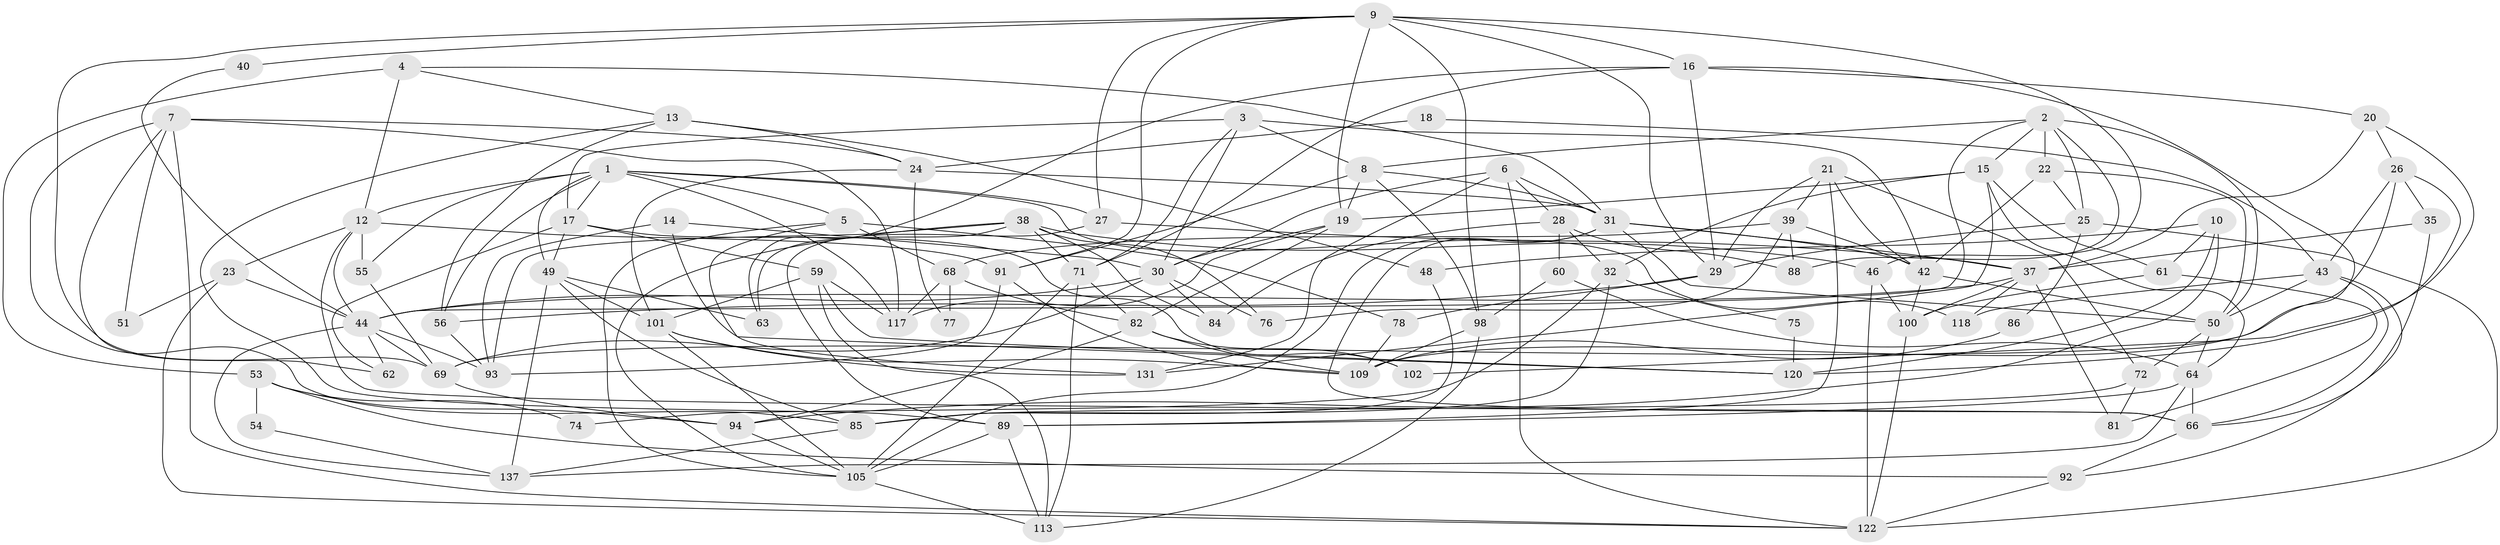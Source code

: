 // original degree distribution, {6: 0.08695652173913043, 4: 0.2391304347826087, 2: 0.10869565217391304, 5: 0.2898550724637681, 3: 0.26811594202898553, 7: 0.007246376811594203}
// Generated by graph-tools (version 1.1) at 2025/11/02/27/25 16:11:21]
// undirected, 88 vertices, 217 edges
graph export_dot {
graph [start="1"]
  node [color=gray90,style=filled];
  1 [super="+138"];
  2 [super="+96"];
  3 [super="+73"];
  4;
  5;
  6 [super="+45"];
  7;
  8 [super="+52"];
  9 [super="+11"];
  10;
  12 [super="+95"];
  13 [super="+34"];
  14 [super="+87"];
  15 [super="+58"];
  16 [super="+119"];
  17 [super="+33"];
  18;
  19 [super="+126"];
  20;
  21 [super="+36"];
  22;
  23 [super="+67"];
  24 [super="+108"];
  25;
  26 [super="+103"];
  27 [super="+124"];
  28 [super="+104"];
  29 [super="+70"];
  30 [super="+79"];
  31 [super="+111"];
  32 [super="+41"];
  35;
  37 [super="+47"];
  38 [super="+127"];
  39 [super="+135"];
  40;
  42 [super="+110"];
  43 [super="+115"];
  44 [super="+80"];
  46 [super="+57"];
  48;
  49 [super="+116"];
  50 [super="+83"];
  51;
  53 [super="+134"];
  54;
  55;
  56;
  59;
  60;
  61 [super="+99"];
  62;
  63;
  64 [super="+65"];
  66 [super="+114"];
  68;
  69;
  71 [super="+129"];
  72;
  74;
  75;
  76;
  77;
  78;
  81;
  82 [super="+97"];
  84;
  85 [super="+125"];
  86;
  88;
  89 [super="+90"];
  91 [super="+121"];
  92 [super="+112"];
  93 [super="+106"];
  94 [super="+123"];
  98 [super="+132"];
  100;
  101 [super="+130"];
  102;
  105 [super="+107"];
  109 [super="+136"];
  113;
  117 [super="+128"];
  118;
  120;
  122 [super="+133"];
  131;
  137;
  1 -- 118;
  1 -- 12;
  1 -- 49;
  1 -- 5;
  1 -- 55;
  1 -- 56;
  1 -- 117;
  1 -- 17;
  1 -- 27;
  2 -- 44;
  2 -- 88;
  2 -- 22;
  2 -- 8;
  2 -- 25;
  2 -- 15;
  2 -- 50;
  3 -- 17;
  3 -- 71;
  3 -- 8;
  3 -- 30;
  3 -- 42;
  4 -- 12;
  4 -- 13;
  4 -- 53;
  4 -- 31;
  5 -- 68;
  5 -- 78;
  5 -- 131;
  5 -- 105;
  6 -- 131;
  6 -- 28;
  6 -- 30;
  6 -- 31;
  6 -- 122;
  7 -- 51;
  7 -- 62;
  7 -- 122;
  7 -- 24;
  7 -- 117;
  7 -- 85;
  8 -- 19;
  8 -- 98;
  8 -- 91;
  8 -- 31;
  9 -- 16 [weight=2];
  9 -- 46;
  9 -- 91;
  9 -- 27;
  9 -- 98;
  9 -- 19;
  9 -- 69;
  9 -- 40;
  9 -- 29;
  10 -- 120;
  10 -- 48;
  10 -- 61;
  10 -- 94;
  12 -- 44;
  12 -- 91;
  12 -- 55;
  12 -- 23;
  12 -- 66;
  13 -- 24 [weight=2];
  13 -- 56;
  13 -- 48;
  13 -- 89;
  14 -- 30;
  14 -- 93;
  14 -- 120;
  15 -- 61;
  15 -- 32;
  15 -- 64;
  15 -- 19;
  15 -- 131;
  16 -- 20;
  16 -- 71;
  16 -- 29;
  16 -- 63;
  16 -- 109;
  17 -- 62;
  17 -- 59;
  17 -- 102;
  17 -- 49;
  18 -- 24;
  18 -- 43;
  19 -- 82;
  19 -- 117;
  19 -- 30;
  20 -- 102;
  20 -- 26;
  20 -- 37;
  21 -- 42;
  21 -- 72;
  21 -- 89;
  21 -- 29;
  21 -- 39;
  22 -- 50;
  22 -- 25;
  22 -- 42;
  23 -- 44;
  23 -- 122;
  23 -- 51;
  24 -- 77;
  24 -- 101;
  24 -- 31;
  25 -- 122;
  25 -- 86;
  25 -- 29;
  26 -- 35;
  26 -- 120;
  26 -- 69;
  26 -- 43;
  27 -- 89;
  27 -- 37;
  28 -- 60;
  28 -- 32;
  28 -- 88;
  28 -- 84;
  29 -- 78;
  29 -- 56;
  30 -- 69;
  30 -- 84;
  30 -- 76;
  30 -- 44;
  31 -- 105;
  31 -- 42;
  31 -- 37;
  31 -- 66;
  31 -- 50;
  32 -- 75;
  32 -- 74;
  32 -- 85;
  35 -- 37;
  35 -- 66;
  37 -- 44;
  37 -- 81;
  37 -- 100;
  37 -- 118;
  38 -- 93;
  38 -- 84;
  38 -- 105;
  38 -- 76;
  38 -- 46;
  38 -- 63;
  38 -- 71;
  39 -- 68;
  39 -- 42;
  39 -- 88;
  39 -- 76;
  40 -- 44;
  42 -- 100;
  42 -- 50;
  43 -- 92;
  43 -- 118;
  43 -- 66;
  43 -- 50;
  44 -- 62;
  44 -- 137;
  44 -- 69;
  44 -- 93;
  46 -- 122;
  46 -- 100;
  48 -- 85;
  49 -- 85;
  49 -- 101 [weight=2];
  49 -- 137;
  49 -- 63;
  50 -- 72;
  50 -- 64;
  53 -- 94;
  53 -- 54 [weight=2];
  53 -- 74;
  53 -- 92;
  54 -- 137;
  55 -- 69;
  56 -- 93;
  59 -- 113;
  59 -- 101 [weight=2];
  59 -- 117;
  59 -- 120;
  60 -- 98;
  60 -- 64;
  61 -- 81;
  61 -- 100;
  64 -- 137;
  64 -- 89;
  64 -- 66;
  66 -- 92;
  68 -- 82;
  68 -- 77;
  68 -- 117;
  69 -- 94;
  71 -- 113;
  71 -- 82;
  71 -- 105;
  72 -- 81;
  72 -- 85;
  75 -- 120;
  78 -- 109;
  82 -- 109;
  82 -- 94;
  82 -- 102;
  85 -- 137;
  86 -- 109;
  89 -- 113;
  89 -- 105;
  91 -- 109;
  91 -- 93;
  92 -- 122;
  94 -- 105;
  98 -- 109 [weight=2];
  98 -- 113;
  100 -- 122;
  101 -- 131;
  101 -- 105;
  101 -- 109;
  105 -- 113;
}
